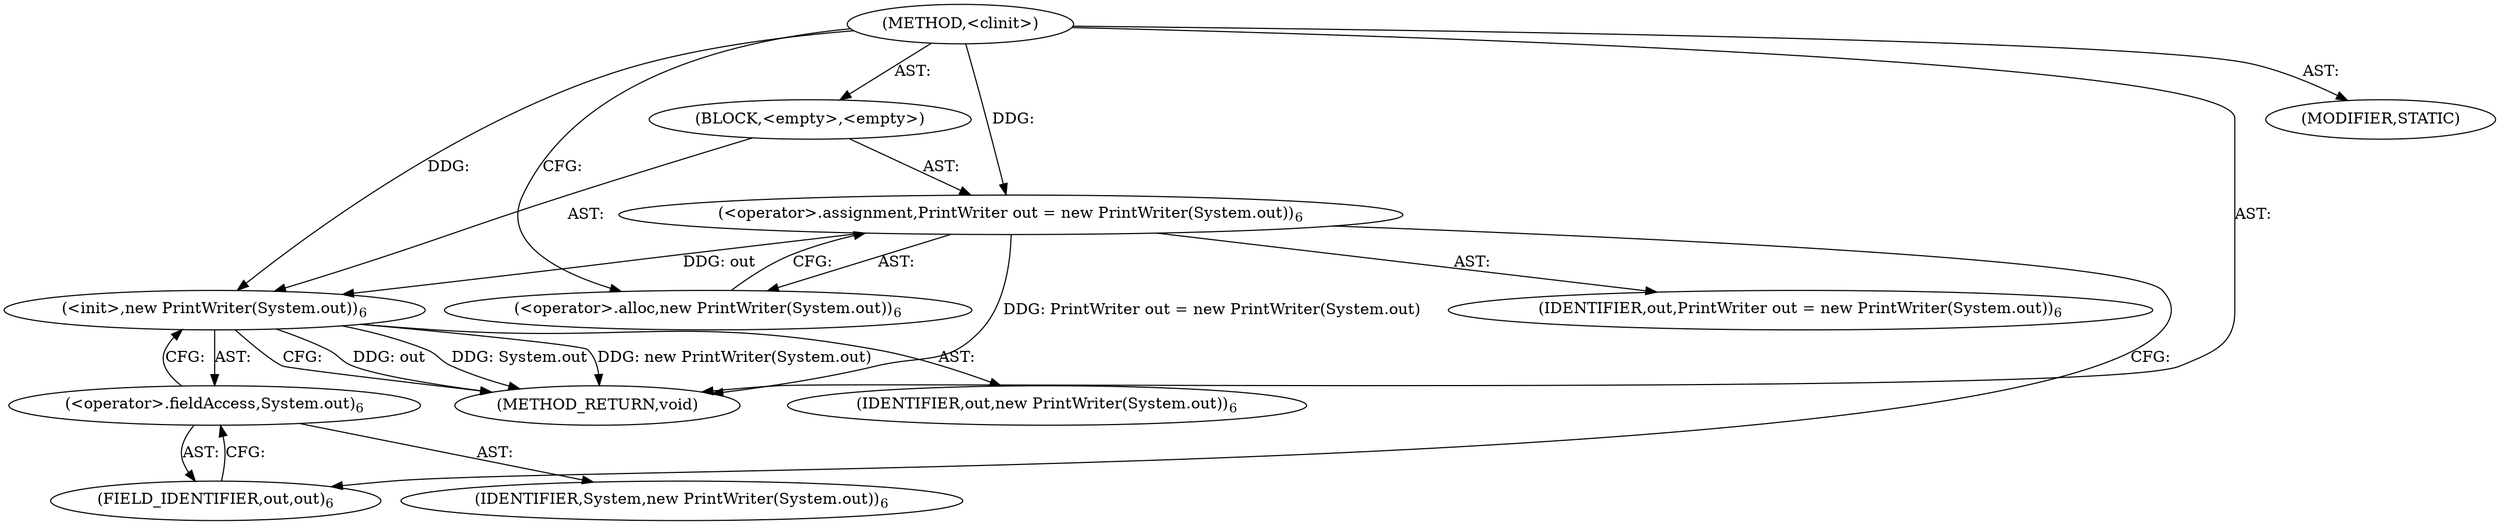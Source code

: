 digraph "&lt;clinit&gt;" {  
"233" [label = <(METHOD,&lt;clinit&gt;)> ]
"234" [label = <(BLOCK,&lt;empty&gt;,&lt;empty&gt;)> ]
"235" [label = <(&lt;operator&gt;.assignment,PrintWriter out = new PrintWriter(System.out))<SUB>6</SUB>> ]
"236" [label = <(IDENTIFIER,out,PrintWriter out = new PrintWriter(System.out))<SUB>6</SUB>> ]
"237" [label = <(&lt;operator&gt;.alloc,new PrintWriter(System.out))<SUB>6</SUB>> ]
"238" [label = <(&lt;init&gt;,new PrintWriter(System.out))<SUB>6</SUB>> ]
"3" [label = <(IDENTIFIER,out,new PrintWriter(System.out))<SUB>6</SUB>> ]
"239" [label = <(&lt;operator&gt;.fieldAccess,System.out)<SUB>6</SUB>> ]
"240" [label = <(IDENTIFIER,System,new PrintWriter(System.out))<SUB>6</SUB>> ]
"241" [label = <(FIELD_IDENTIFIER,out,out)<SUB>6</SUB>> ]
"242" [label = <(MODIFIER,STATIC)> ]
"243" [label = <(METHOD_RETURN,void)> ]
  "233" -> "234"  [ label = "AST: "] 
  "233" -> "242"  [ label = "AST: "] 
  "233" -> "243"  [ label = "AST: "] 
  "234" -> "235"  [ label = "AST: "] 
  "234" -> "238"  [ label = "AST: "] 
  "235" -> "236"  [ label = "AST: "] 
  "235" -> "237"  [ label = "AST: "] 
  "238" -> "3"  [ label = "AST: "] 
  "238" -> "239"  [ label = "AST: "] 
  "239" -> "240"  [ label = "AST: "] 
  "239" -> "241"  [ label = "AST: "] 
  "235" -> "241"  [ label = "CFG: "] 
  "238" -> "243"  [ label = "CFG: "] 
  "237" -> "235"  [ label = "CFG: "] 
  "239" -> "238"  [ label = "CFG: "] 
  "241" -> "239"  [ label = "CFG: "] 
  "233" -> "237"  [ label = "CFG: "] 
  "235" -> "243"  [ label = "DDG: PrintWriter out = new PrintWriter(System.out)"] 
  "238" -> "243"  [ label = "DDG: out"] 
  "238" -> "243"  [ label = "DDG: System.out"] 
  "238" -> "243"  [ label = "DDG: new PrintWriter(System.out)"] 
  "233" -> "235"  [ label = "DDG: "] 
  "235" -> "238"  [ label = "DDG: out"] 
  "233" -> "238"  [ label = "DDG: "] 
}
